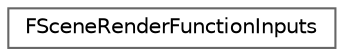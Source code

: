 digraph "Graphical Class Hierarchy"
{
 // INTERACTIVE_SVG=YES
 // LATEX_PDF_SIZE
  bgcolor="transparent";
  edge [fontname=Helvetica,fontsize=10,labelfontname=Helvetica,labelfontsize=10];
  node [fontname=Helvetica,fontsize=10,shape=box,height=0.2,width=0.4];
  rankdir="LR";
  Node0 [id="Node000000",label="FSceneRenderFunctionInputs",height=0.2,width=0.4,color="grey40", fillcolor="white", style="filled",URL="$d3/d9b/structFSceneRenderFunctionInputs.html",tooltip=" "];
}
